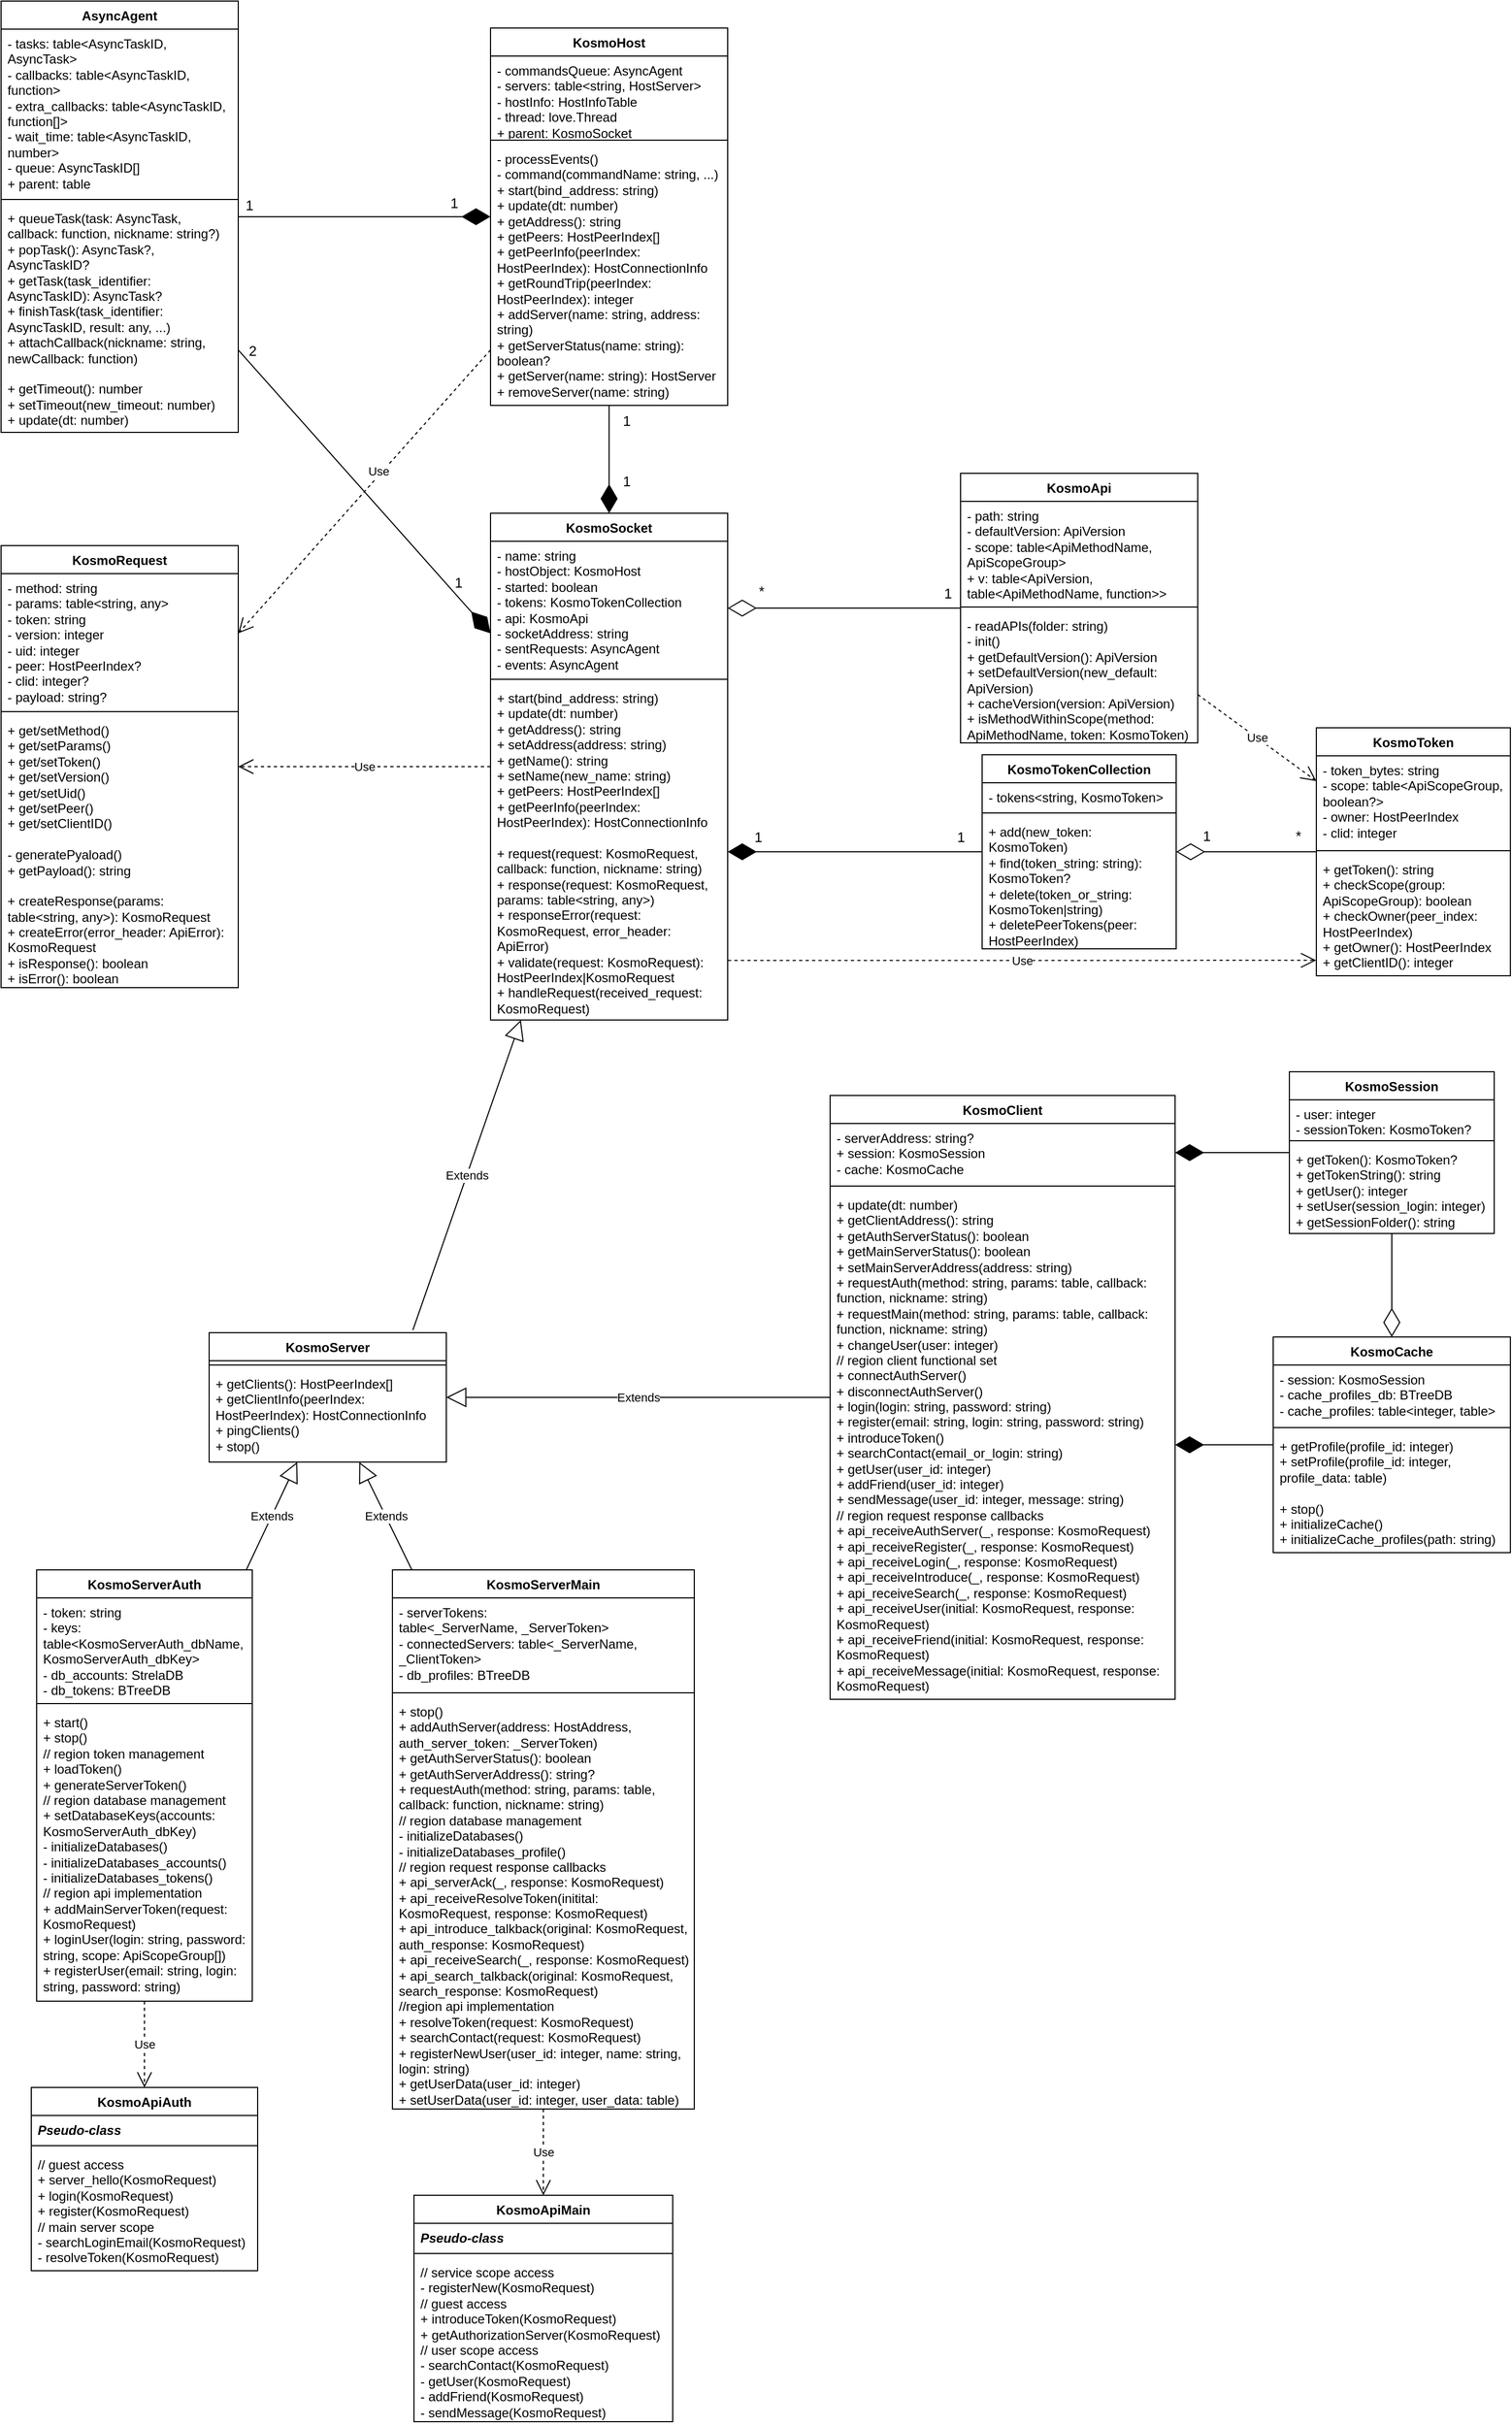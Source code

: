 <mxfile version="27.0.9">
  <diagram name="Страница — 1" id="DM73zLs1T_ZY6GRiqnU_">
    <mxGraphModel dx="3651" dy="1814" grid="1" gridSize="10" guides="1" tooltips="1" connect="1" arrows="1" fold="1" page="1" pageScale="1" pageWidth="827" pageHeight="1169" math="0" shadow="0">
      <root>
        <mxCell id="0" />
        <mxCell id="1" parent="0" />
        <mxCell id="oNvfzoHGkvZbdWeEtISQ-1" value="KosmoHost" style="swimlane;fontStyle=1;align=center;verticalAlign=top;childLayout=stackLayout;horizontal=1;startSize=26;horizontalStack=0;resizeParent=1;resizeParentMax=0;resizeLast=0;collapsible=1;marginBottom=0;whiteSpace=wrap;html=1;" parent="1" vertex="1">
          <mxGeometry x="304" y="70" width="220" height="350" as="geometry" />
        </mxCell>
        <mxCell id="oNvfzoHGkvZbdWeEtISQ-2" value="- commandsQueue: AsyncAgent&lt;br&gt;- servers: table&amp;lt;string, HostServer&amp;gt;&lt;br&gt;- hostInfo: HostInfoTable&lt;br&gt;- thread: love.Thread&lt;br&gt;+ parent: KosmoSocket" style="text;strokeColor=none;fillColor=none;align=left;verticalAlign=top;spacingLeft=4;spacingRight=4;overflow=hidden;rotatable=0;points=[[0,0.5],[1,0.5]];portConstraint=eastwest;whiteSpace=wrap;html=1;" parent="oNvfzoHGkvZbdWeEtISQ-1" vertex="1">
          <mxGeometry y="26" width="220" height="74" as="geometry" />
        </mxCell>
        <mxCell id="oNvfzoHGkvZbdWeEtISQ-3" value="" style="line;strokeWidth=1;fillColor=none;align=left;verticalAlign=middle;spacingTop=-1;spacingLeft=3;spacingRight=3;rotatable=0;labelPosition=right;points=[];portConstraint=eastwest;strokeColor=inherit;" parent="oNvfzoHGkvZbdWeEtISQ-1" vertex="1">
          <mxGeometry y="100" width="220" height="8" as="geometry" />
        </mxCell>
        <mxCell id="oNvfzoHGkvZbdWeEtISQ-4" value="- processEvents()&lt;br&gt;- command(commandName: string, ...)&lt;br&gt;+ start(bind_address: string)&lt;br&gt;+ update(dt: number)&lt;br&gt;+ getAddress(): string&lt;br&gt;+ getPeers: HostPeerIndex[]&lt;br&gt;+ getPeerInfo(peerIndex: HostPeerIndex): HostConnectionInfo&lt;br&gt;+ getRoundTrip(peerIndex: HostPeerIndex): integer&lt;br&gt;+ addServer(name: string, address: string)&lt;br&gt;+ getServerStatus(name: string): boolean?&lt;br&gt;+ getServer(name: string): HostServer&lt;br&gt;+ removeServer(name: string)" style="text;strokeColor=none;fillColor=none;align=left;verticalAlign=top;spacingLeft=4;spacingRight=4;overflow=hidden;rotatable=0;points=[[0,0.5],[1,0.5]];portConstraint=eastwest;whiteSpace=wrap;html=1;" parent="oNvfzoHGkvZbdWeEtISQ-1" vertex="1">
          <mxGeometry y="108" width="220" height="242" as="geometry" />
        </mxCell>
        <mxCell id="oNvfzoHGkvZbdWeEtISQ-5" value="KosmoSocket" style="swimlane;fontStyle=1;align=center;verticalAlign=top;childLayout=stackLayout;horizontal=1;startSize=26;horizontalStack=0;resizeParent=1;resizeParentMax=0;resizeLast=0;collapsible=1;marginBottom=0;whiteSpace=wrap;html=1;" parent="1" vertex="1">
          <mxGeometry x="304" y="520" width="220" height="470" as="geometry" />
        </mxCell>
        <mxCell id="oNvfzoHGkvZbdWeEtISQ-6" value="- name: string&lt;br&gt;- hostObject: KosmoHost&lt;br&gt;- started: boolean&lt;br&gt;- tokens: KosmoTokenCollection&lt;br&gt;- api: KosmoApi&lt;br&gt;- socketAddress: string&lt;br&gt;- sentRequests: AsyncAgent&lt;br&gt;- events: AsyncAgent" style="text;strokeColor=none;fillColor=none;align=left;verticalAlign=top;spacingLeft=4;spacingRight=4;overflow=hidden;rotatable=0;points=[[0,0.5],[1,0.5]];portConstraint=eastwest;whiteSpace=wrap;html=1;" parent="oNvfzoHGkvZbdWeEtISQ-5" vertex="1">
          <mxGeometry y="26" width="220" height="124" as="geometry" />
        </mxCell>
        <mxCell id="oNvfzoHGkvZbdWeEtISQ-7" value="" style="line;strokeWidth=1;fillColor=none;align=left;verticalAlign=middle;spacingTop=-1;spacingLeft=3;spacingRight=3;rotatable=0;labelPosition=right;points=[];portConstraint=eastwest;strokeColor=inherit;" parent="oNvfzoHGkvZbdWeEtISQ-5" vertex="1">
          <mxGeometry y="150" width="220" height="8" as="geometry" />
        </mxCell>
        <mxCell id="oNvfzoHGkvZbdWeEtISQ-8" value="+ start(bind_address: string)&lt;br&gt;+ update(dt: number)&lt;br&gt;+ getAddress(): string&lt;br&gt;+ setAddress(address: string)&lt;br&gt;+ getName(): string&lt;br&gt;+ setName(new_name: string)&lt;div&gt;+ getPeers: HostPeerIndex[]&lt;br&gt;+ getPeerInfo(peerIndex: HostPeerIndex): HostConnectionInfo&lt;br&gt;&lt;br&gt;+ request(request: KosmoRequest, callback: function, nickname: string)&lt;br&gt;+ response(request: KosmoRequest, params: table&amp;lt;string, any&amp;gt;)&lt;br&gt;+ responseError(request: KosmoRequest, error_header: ApiError)&lt;br&gt;+ validate(request: KosmoRequest): HostPeerIndex|KosmoRequest&lt;br&gt;+ handleRequest(received_request: KosmoRequest)&lt;br&gt;&lt;/div&gt;" style="text;strokeColor=none;fillColor=none;align=left;verticalAlign=top;spacingLeft=4;spacingRight=4;overflow=hidden;rotatable=0;points=[[0,0.5],[1,0.5]];portConstraint=eastwest;whiteSpace=wrap;html=1;" parent="oNvfzoHGkvZbdWeEtISQ-5" vertex="1">
          <mxGeometry y="158" width="220" height="312" as="geometry" />
        </mxCell>
        <mxCell id="oNvfzoHGkvZbdWeEtISQ-10" value="" style="endArrow=diamondThin;endFill=1;endSize=24;html=1;rounded=0;" parent="1" source="oNvfzoHGkvZbdWeEtISQ-1" target="oNvfzoHGkvZbdWeEtISQ-5" edge="1">
          <mxGeometry width="160" relative="1" as="geometry">
            <mxPoint x="390" y="460" as="sourcePoint" />
            <mxPoint x="550" y="460" as="targetPoint" />
          </mxGeometry>
        </mxCell>
        <mxCell id="oNvfzoHGkvZbdWeEtISQ-45" value="1" style="edgeLabel;html=1;align=center;verticalAlign=middle;resizable=0;points=[];fontSize=13;" parent="oNvfzoHGkvZbdWeEtISQ-10" vertex="1" connectable="0">
          <mxGeometry x="0.26" y="2" relative="1" as="geometry">
            <mxPoint x="14" y="7" as="offset" />
          </mxGeometry>
        </mxCell>
        <mxCell id="oNvfzoHGkvZbdWeEtISQ-46" value="1" style="edgeLabel;html=1;align=center;verticalAlign=middle;resizable=0;points=[];fontSize=13;" parent="oNvfzoHGkvZbdWeEtISQ-10" vertex="1" connectable="0">
          <mxGeometry x="-0.72" y="-4" relative="1" as="geometry">
            <mxPoint x="20" as="offset" />
          </mxGeometry>
        </mxCell>
        <mxCell id="oNvfzoHGkvZbdWeEtISQ-11" value="KosmoApi" style="swimlane;fontStyle=1;align=center;verticalAlign=top;childLayout=stackLayout;horizontal=1;startSize=26;horizontalStack=0;resizeParent=1;resizeParentMax=0;resizeLast=0;collapsible=1;marginBottom=0;whiteSpace=wrap;html=1;" parent="1" vertex="1">
          <mxGeometry x="740" y="483" width="220" height="250" as="geometry" />
        </mxCell>
        <mxCell id="oNvfzoHGkvZbdWeEtISQ-12" value="- path: string&lt;br&gt;- defaultVersion: ApiVersion&lt;br&gt;- scope: table&amp;lt;ApiMethodName, ApiScopeGroup&amp;gt;&lt;br&gt;+ v: table&amp;lt;ApiVersion, table&amp;lt;ApiMethodName, function&amp;gt;&amp;gt;" style="text;strokeColor=none;fillColor=none;align=left;verticalAlign=top;spacingLeft=4;spacingRight=4;overflow=hidden;rotatable=0;points=[[0,0.5],[1,0.5]];portConstraint=eastwest;whiteSpace=wrap;html=1;" parent="oNvfzoHGkvZbdWeEtISQ-11" vertex="1">
          <mxGeometry y="26" width="220" height="94" as="geometry" />
        </mxCell>
        <mxCell id="oNvfzoHGkvZbdWeEtISQ-13" value="" style="line;strokeWidth=1;fillColor=none;align=left;verticalAlign=middle;spacingTop=-1;spacingLeft=3;spacingRight=3;rotatable=0;labelPosition=right;points=[];portConstraint=eastwest;strokeColor=inherit;" parent="oNvfzoHGkvZbdWeEtISQ-11" vertex="1">
          <mxGeometry y="120" width="220" height="8" as="geometry" />
        </mxCell>
        <mxCell id="oNvfzoHGkvZbdWeEtISQ-14" value="- readAPIs(folder: string)&lt;br&gt;- init()&lt;br&gt;+ getDefaultVersion(): ApiVersion&lt;br&gt;+ setDefaultVersion(new_default: ApiVersion)&lt;br&gt;+ cacheVersion(version: ApiVersion)&lt;br&gt;+ isMethodWithinScope(method: ApiMethodName, token: KosmoToken)" style="text;strokeColor=none;fillColor=none;align=left;verticalAlign=top;spacingLeft=4;spacingRight=4;overflow=hidden;rotatable=0;points=[[0,0.5],[1,0.5]];portConstraint=eastwest;whiteSpace=wrap;html=1;" parent="oNvfzoHGkvZbdWeEtISQ-11" vertex="1">
          <mxGeometry y="128" width="220" height="122" as="geometry" />
        </mxCell>
        <mxCell id="oNvfzoHGkvZbdWeEtISQ-15" value="" style="endArrow=diamondThin;endFill=0;endSize=24;html=1;rounded=0;" parent="1" source="oNvfzoHGkvZbdWeEtISQ-11" target="oNvfzoHGkvZbdWeEtISQ-6" edge="1">
          <mxGeometry width="160" relative="1" as="geometry">
            <mxPoint x="600" y="870" as="sourcePoint" />
            <mxPoint x="760" y="870" as="targetPoint" />
          </mxGeometry>
        </mxCell>
        <mxCell id="oNvfzoHGkvZbdWeEtISQ-41" value="*" style="edgeLabel;html=1;align=center;verticalAlign=middle;resizable=0;points=[];fontSize=13;" parent="oNvfzoHGkvZbdWeEtISQ-15" vertex="1" connectable="0">
          <mxGeometry x="0.648" y="-2" relative="1" as="geometry">
            <mxPoint x="-7" y="-14" as="offset" />
          </mxGeometry>
        </mxCell>
        <mxCell id="oNvfzoHGkvZbdWeEtISQ-42" value="1" style="edgeLabel;html=1;align=center;verticalAlign=middle;resizable=0;points=[];fontSize=13;" parent="oNvfzoHGkvZbdWeEtISQ-15" vertex="1" connectable="0">
          <mxGeometry x="-0.75" y="-1" relative="1" as="geometry">
            <mxPoint x="15" y="-13" as="offset" />
          </mxGeometry>
        </mxCell>
        <mxCell id="oNvfzoHGkvZbdWeEtISQ-16" value="KosmoToken" style="swimlane;fontStyle=1;align=center;verticalAlign=top;childLayout=stackLayout;horizontal=1;startSize=26;horizontalStack=0;resizeParent=1;resizeParentMax=0;resizeLast=0;collapsible=1;marginBottom=0;whiteSpace=wrap;html=1;" parent="1" vertex="1">
          <mxGeometry x="1070" y="719" width="180" height="230" as="geometry" />
        </mxCell>
        <mxCell id="oNvfzoHGkvZbdWeEtISQ-17" value="- token_bytes: string&lt;br&gt;- scope: table&amp;lt;ApiScopeGroup, boolean?&amp;gt;&lt;br&gt;- owner: HostPeerIndex&lt;br&gt;- clid: integer" style="text;strokeColor=none;fillColor=none;align=left;verticalAlign=top;spacingLeft=4;spacingRight=4;overflow=hidden;rotatable=0;points=[[0,0.5],[1,0.5]];portConstraint=eastwest;whiteSpace=wrap;html=1;" parent="oNvfzoHGkvZbdWeEtISQ-16" vertex="1">
          <mxGeometry y="26" width="180" height="84" as="geometry" />
        </mxCell>
        <mxCell id="oNvfzoHGkvZbdWeEtISQ-18" value="" style="line;strokeWidth=1;fillColor=none;align=left;verticalAlign=middle;spacingTop=-1;spacingLeft=3;spacingRight=3;rotatable=0;labelPosition=right;points=[];portConstraint=eastwest;strokeColor=inherit;" parent="oNvfzoHGkvZbdWeEtISQ-16" vertex="1">
          <mxGeometry y="110" width="180" height="8" as="geometry" />
        </mxCell>
        <mxCell id="oNvfzoHGkvZbdWeEtISQ-19" value="+ getToken(): string&lt;br&gt;+ checkScope(group: ApiScopeGroup): boolean&lt;br&gt;+ checkOwner(peer_index: HostPeerIndex)&lt;br&gt;+ getOwner(): HostPeerIndex&lt;br&gt;+ getClientID(): integer" style="text;strokeColor=none;fillColor=none;align=left;verticalAlign=top;spacingLeft=4;spacingRight=4;overflow=hidden;rotatable=0;points=[[0,0.5],[1,0.5]];portConstraint=eastwest;whiteSpace=wrap;html=1;" parent="oNvfzoHGkvZbdWeEtISQ-16" vertex="1">
          <mxGeometry y="118" width="180" height="112" as="geometry" />
        </mxCell>
        <mxCell id="oNvfzoHGkvZbdWeEtISQ-20" value="Use" style="endArrow=open;endSize=12;dashed=1;html=1;rounded=0;" parent="1" source="oNvfzoHGkvZbdWeEtISQ-11" target="oNvfzoHGkvZbdWeEtISQ-16" edge="1">
          <mxGeometry width="160" relative="1" as="geometry">
            <mxPoint x="590" y="810" as="sourcePoint" />
            <mxPoint x="750" y="810" as="targetPoint" />
          </mxGeometry>
        </mxCell>
        <mxCell id="oNvfzoHGkvZbdWeEtISQ-21" value="KosmoTokenCollection" style="swimlane;fontStyle=1;align=center;verticalAlign=top;childLayout=stackLayout;horizontal=1;startSize=26;horizontalStack=0;resizeParent=1;resizeParentMax=0;resizeLast=0;collapsible=1;marginBottom=0;whiteSpace=wrap;html=1;" parent="1" vertex="1">
          <mxGeometry x="760" y="744" width="180" height="180" as="geometry" />
        </mxCell>
        <mxCell id="oNvfzoHGkvZbdWeEtISQ-22" value="- tokens&amp;lt;string, KosmoToken&amp;gt;" style="text;strokeColor=none;fillColor=none;align=left;verticalAlign=top;spacingLeft=4;spacingRight=4;overflow=hidden;rotatable=0;points=[[0,0.5],[1,0.5]];portConstraint=eastwest;whiteSpace=wrap;html=1;" parent="oNvfzoHGkvZbdWeEtISQ-21" vertex="1">
          <mxGeometry y="26" width="180" height="24" as="geometry" />
        </mxCell>
        <mxCell id="oNvfzoHGkvZbdWeEtISQ-23" value="" style="line;strokeWidth=1;fillColor=none;align=left;verticalAlign=middle;spacingTop=-1;spacingLeft=3;spacingRight=3;rotatable=0;labelPosition=right;points=[];portConstraint=eastwest;strokeColor=inherit;" parent="oNvfzoHGkvZbdWeEtISQ-21" vertex="1">
          <mxGeometry y="50" width="180" height="8" as="geometry" />
        </mxCell>
        <mxCell id="oNvfzoHGkvZbdWeEtISQ-24" value="+ add(new_token: KosmoToken)&lt;br&gt;+ find(token_string: string): KosmoToken?&lt;br&gt;+ delete(token_or_string: KosmoToken|string)&lt;br&gt;+ deletePeerTokens(peer: HostPeerIndex)" style="text;strokeColor=none;fillColor=none;align=left;verticalAlign=top;spacingLeft=4;spacingRight=4;overflow=hidden;rotatable=0;points=[[0,0.5],[1,0.5]];portConstraint=eastwest;whiteSpace=wrap;html=1;" parent="oNvfzoHGkvZbdWeEtISQ-21" vertex="1">
          <mxGeometry y="58" width="180" height="122" as="geometry" />
        </mxCell>
        <mxCell id="oNvfzoHGkvZbdWeEtISQ-25" value="" style="endArrow=diamondThin;endFill=0;endSize=24;html=1;rounded=0;" parent="1" source="oNvfzoHGkvZbdWeEtISQ-16" target="oNvfzoHGkvZbdWeEtISQ-21" edge="1">
          <mxGeometry width="160" relative="1" as="geometry">
            <mxPoint x="240" y="1100" as="sourcePoint" />
            <mxPoint x="400" y="1100" as="targetPoint" />
          </mxGeometry>
        </mxCell>
        <mxCell id="oNvfzoHGkvZbdWeEtISQ-39" value="1" style="edgeLabel;html=1;align=center;verticalAlign=middle;resizable=0;points=[];fontSize=13;" parent="oNvfzoHGkvZbdWeEtISQ-25" vertex="1" connectable="0">
          <mxGeometry x="0.568" y="-1" relative="1" as="geometry">
            <mxPoint y="-14" as="offset" />
          </mxGeometry>
        </mxCell>
        <mxCell id="oNvfzoHGkvZbdWeEtISQ-40" value="*" style="edgeLabel;html=1;align=center;verticalAlign=middle;resizable=0;points=[];fontSize=13;" parent="oNvfzoHGkvZbdWeEtISQ-25" vertex="1" connectable="0">
          <mxGeometry x="-0.739" relative="1" as="geometry">
            <mxPoint y="-15" as="offset" />
          </mxGeometry>
        </mxCell>
        <mxCell id="oNvfzoHGkvZbdWeEtISQ-26" value="" style="endArrow=diamondThin;endFill=1;endSize=24;html=1;rounded=0;" parent="1" source="oNvfzoHGkvZbdWeEtISQ-21" target="oNvfzoHGkvZbdWeEtISQ-8" edge="1">
          <mxGeometry width="160" relative="1" as="geometry">
            <mxPoint x="490" y="1030" as="sourcePoint" />
            <mxPoint x="650" y="1030" as="targetPoint" />
          </mxGeometry>
        </mxCell>
        <mxCell id="oNvfzoHGkvZbdWeEtISQ-43" value="1" style="edgeLabel;html=1;align=center;verticalAlign=middle;resizable=0;points=[];fontSize=13;" parent="oNvfzoHGkvZbdWeEtISQ-26" vertex="1" connectable="0">
          <mxGeometry x="0.763" y="-1" relative="1" as="geometry">
            <mxPoint y="-13" as="offset" />
          </mxGeometry>
        </mxCell>
        <mxCell id="oNvfzoHGkvZbdWeEtISQ-44" value="1" style="edgeLabel;html=1;align=center;verticalAlign=middle;resizable=0;points=[];fontSize=13;" parent="oNvfzoHGkvZbdWeEtISQ-26" vertex="1" connectable="0">
          <mxGeometry x="-0.831" y="-2" relative="1" as="geometry">
            <mxPoint y="-12" as="offset" />
          </mxGeometry>
        </mxCell>
        <mxCell id="oNvfzoHGkvZbdWeEtISQ-27" value="AsyncAgent" style="swimlane;fontStyle=1;align=center;verticalAlign=top;childLayout=stackLayout;horizontal=1;startSize=26;horizontalStack=0;resizeParent=1;resizeParentMax=0;resizeLast=0;collapsible=1;marginBottom=0;whiteSpace=wrap;html=1;" parent="1" vertex="1">
          <mxGeometry x="-150" y="45" width="220" height="400" as="geometry" />
        </mxCell>
        <mxCell id="oNvfzoHGkvZbdWeEtISQ-28" value="- tasks: table&amp;lt;AsyncTaskID, AsyncTask&amp;gt;&lt;br&gt;- callbacks: table&amp;lt;AsyncTaskID, function&amp;gt;&lt;br&gt;- extra_callbacks: table&amp;lt;AsyncTaskID, function[]&amp;gt;&lt;br&gt;- wait_time: table&amp;lt;AsyncTaskID, number&amp;gt;&lt;br&gt;- queue: AsyncTaskID[]&lt;br&gt;+ parent: table" style="text;strokeColor=none;fillColor=none;align=left;verticalAlign=top;spacingLeft=4;spacingRight=4;overflow=hidden;rotatable=0;points=[[0,0.5],[1,0.5]];portConstraint=eastwest;whiteSpace=wrap;html=1;" parent="oNvfzoHGkvZbdWeEtISQ-27" vertex="1">
          <mxGeometry y="26" width="220" height="154" as="geometry" />
        </mxCell>
        <mxCell id="oNvfzoHGkvZbdWeEtISQ-29" value="" style="line;strokeWidth=1;fillColor=none;align=left;verticalAlign=middle;spacingTop=-1;spacingLeft=3;spacingRight=3;rotatable=0;labelPosition=right;points=[];portConstraint=eastwest;strokeColor=inherit;" parent="oNvfzoHGkvZbdWeEtISQ-27" vertex="1">
          <mxGeometry y="180" width="220" height="8" as="geometry" />
        </mxCell>
        <mxCell id="oNvfzoHGkvZbdWeEtISQ-30" value="+ queueTask(task: AsyncTask, callback: function, nickname: string?)&lt;br&gt;+ popTask(): AsyncTask?, AsyncTaskID?&lt;br&gt;+ getTask(task_identifier: AsyncTaskID): AsyncTask?&lt;br&gt;+ finishTask(task_identifier: AsyncTaskID, result: any, ...)&lt;br&gt;+ attachCallback(nickname: string, newCallback: function)&lt;br&gt;&lt;br&gt;+ getTimeout(): number&lt;br&gt;+ setTimeout(new_timeout: number)&lt;br&gt;+ update(dt: number)" style="text;strokeColor=none;fillColor=none;align=left;verticalAlign=top;spacingLeft=4;spacingRight=4;overflow=hidden;rotatable=0;points=[[0,0.5],[1,0.5]];portConstraint=eastwest;whiteSpace=wrap;html=1;" parent="oNvfzoHGkvZbdWeEtISQ-27" vertex="1">
          <mxGeometry y="188" width="220" height="212" as="geometry" />
        </mxCell>
        <mxCell id="oNvfzoHGkvZbdWeEtISQ-31" value="" style="endArrow=diamondThin;endFill=1;endSize=24;html=1;rounded=0;" parent="1" source="oNvfzoHGkvZbdWeEtISQ-27" target="oNvfzoHGkvZbdWeEtISQ-1" edge="1">
          <mxGeometry width="160" relative="1" as="geometry">
            <mxPoint x="230" y="470" as="sourcePoint" />
            <mxPoint x="230" y="570" as="targetPoint" />
          </mxGeometry>
        </mxCell>
        <mxCell id="oNvfzoHGkvZbdWeEtISQ-37" value="1" style="edgeLabel;html=1;align=center;verticalAlign=middle;resizable=0;points=[];fontSize=13;" parent="oNvfzoHGkvZbdWeEtISQ-31" vertex="1" connectable="0">
          <mxGeometry x="0.813" relative="1" as="geometry">
            <mxPoint x="-12" y="-13" as="offset" />
          </mxGeometry>
        </mxCell>
        <mxCell id="oNvfzoHGkvZbdWeEtISQ-38" value="1" style="edgeLabel;html=1;align=center;verticalAlign=middle;resizable=0;points=[];fontSize=13;" parent="oNvfzoHGkvZbdWeEtISQ-31" vertex="1" connectable="0">
          <mxGeometry x="-0.857" y="1" relative="1" as="geometry">
            <mxPoint x="-7" y="-10" as="offset" />
          </mxGeometry>
        </mxCell>
        <mxCell id="oNvfzoHGkvZbdWeEtISQ-32" value="" style="endArrow=diamondThin;endFill=1;endSize=24;html=1;rounded=0;" parent="1" source="oNvfzoHGkvZbdWeEtISQ-27" target="oNvfzoHGkvZbdWeEtISQ-5" edge="1">
          <mxGeometry width="160" relative="1" as="geometry">
            <mxPoint x="260" y="808" as="sourcePoint" />
            <mxPoint x="544" y="520" as="targetPoint" />
          </mxGeometry>
        </mxCell>
        <mxCell id="oNvfzoHGkvZbdWeEtISQ-35" value="1" style="edgeLabel;html=1;align=center;verticalAlign=middle;resizable=0;points=[];fontSize=13;" parent="oNvfzoHGkvZbdWeEtISQ-32" vertex="1" connectable="0">
          <mxGeometry x="0.737" y="4" relative="1" as="geometry">
            <mxPoint x="-2" y="-10" as="offset" />
          </mxGeometry>
        </mxCell>
        <mxCell id="oNvfzoHGkvZbdWeEtISQ-36" value="2" style="edgeLabel;html=1;align=center;verticalAlign=middle;resizable=0;points=[];fontSize=13;" parent="oNvfzoHGkvZbdWeEtISQ-32" vertex="1" connectable="0">
          <mxGeometry x="-0.889" y="3" relative="1" as="geometry">
            <mxPoint x="-2" y="-12" as="offset" />
          </mxGeometry>
        </mxCell>
        <mxCell id="oNvfzoHGkvZbdWeEtISQ-47" value="KosmoRequest" style="swimlane;fontStyle=1;align=center;verticalAlign=top;childLayout=stackLayout;horizontal=1;startSize=26;horizontalStack=0;resizeParent=1;resizeParentMax=0;resizeLast=0;collapsible=1;marginBottom=0;whiteSpace=wrap;html=1;" parent="1" vertex="1">
          <mxGeometry x="-150" y="550" width="220" height="410" as="geometry" />
        </mxCell>
        <mxCell id="oNvfzoHGkvZbdWeEtISQ-48" value="- method: string&lt;br&gt;- params: table&amp;lt;string, any&amp;gt;&lt;br&gt;- token: string&lt;br&gt;- version: integer&lt;br&gt;- uid: integer&lt;br&gt;- peer: HostPeerIndex?&lt;br&gt;- clid: integer?&lt;br&gt;- payload: string?" style="text;strokeColor=none;fillColor=none;align=left;verticalAlign=top;spacingLeft=4;spacingRight=4;overflow=hidden;rotatable=0;points=[[0,0.5],[1,0.5]];portConstraint=eastwest;whiteSpace=wrap;html=1;" parent="oNvfzoHGkvZbdWeEtISQ-47" vertex="1">
          <mxGeometry y="26" width="220" height="124" as="geometry" />
        </mxCell>
        <mxCell id="oNvfzoHGkvZbdWeEtISQ-49" value="" style="line;strokeWidth=1;fillColor=none;align=left;verticalAlign=middle;spacingTop=-1;spacingLeft=3;spacingRight=3;rotatable=0;labelPosition=right;points=[];portConstraint=eastwest;strokeColor=inherit;" parent="oNvfzoHGkvZbdWeEtISQ-47" vertex="1">
          <mxGeometry y="150" width="220" height="8" as="geometry" />
        </mxCell>
        <mxCell id="oNvfzoHGkvZbdWeEtISQ-50" value="+ get/setMethod()&lt;br&gt;+ get/setParams()&lt;br&gt;+ get/setToken()&lt;br&gt;+ get/setVersion()&lt;br&gt;+ get/setUid()&lt;br&gt;+ get/setPeer()&lt;br&gt;+ get/setClientID()&lt;br&gt;&lt;br&gt;- generatePyaload()&lt;br&gt;+ getPayload(): string&lt;br&gt;&lt;br&gt;+ createResponse(params: table&amp;lt;string, any&amp;gt;): KosmoRequest&lt;br&gt;+ createError(error_header: ApiError): KosmoRequest&lt;br&gt;+ isResponse(): boolean&lt;br&gt;+ isError(): boolean" style="text;strokeColor=none;fillColor=none;align=left;verticalAlign=top;spacingLeft=4;spacingRight=4;overflow=hidden;rotatable=0;points=[[0,0.5],[1,0.5]];portConstraint=eastwest;whiteSpace=wrap;html=1;" parent="oNvfzoHGkvZbdWeEtISQ-47" vertex="1">
          <mxGeometry y="158" width="220" height="252" as="geometry" />
        </mxCell>
        <mxCell id="oNvfzoHGkvZbdWeEtISQ-51" value="Use" style="endArrow=open;endSize=12;dashed=1;html=1;rounded=0;" parent="1" source="oNvfzoHGkvZbdWeEtISQ-5" target="oNvfzoHGkvZbdWeEtISQ-47" edge="1">
          <mxGeometry width="160" relative="1" as="geometry">
            <mxPoint x="460" y="1060" as="sourcePoint" />
            <mxPoint x="620" y="1060" as="targetPoint" />
          </mxGeometry>
        </mxCell>
        <mxCell id="oNvfzoHGkvZbdWeEtISQ-52" value="Use" style="endArrow=open;endSize=12;dashed=1;html=1;rounded=0;" parent="1" source="oNvfzoHGkvZbdWeEtISQ-1" target="oNvfzoHGkvZbdWeEtISQ-47" edge="1">
          <mxGeometry x="-0.134" y="-4" width="160" relative="1" as="geometry">
            <mxPoint x="380" y="1150" as="sourcePoint" />
            <mxPoint x="540" y="1150" as="targetPoint" />
            <mxPoint y="1" as="offset" />
          </mxGeometry>
        </mxCell>
        <mxCell id="oNvfzoHGkvZbdWeEtISQ-53" value="KosmoServer" style="swimlane;fontStyle=1;align=center;verticalAlign=top;childLayout=stackLayout;horizontal=1;startSize=26;horizontalStack=0;resizeParent=1;resizeParentMax=0;resizeLast=0;collapsible=1;marginBottom=0;whiteSpace=wrap;html=1;" parent="1" vertex="1">
          <mxGeometry x="43" y="1280" width="220" height="120" as="geometry" />
        </mxCell>
        <mxCell id="oNvfzoHGkvZbdWeEtISQ-55" value="" style="line;strokeWidth=1;fillColor=none;align=left;verticalAlign=middle;spacingTop=-1;spacingLeft=3;spacingRight=3;rotatable=0;labelPosition=right;points=[];portConstraint=eastwest;strokeColor=inherit;" parent="oNvfzoHGkvZbdWeEtISQ-53" vertex="1">
          <mxGeometry y="26" width="220" height="8" as="geometry" />
        </mxCell>
        <mxCell id="oNvfzoHGkvZbdWeEtISQ-56" value="&lt;div&gt;+ getClients(): HostPeerIndex[]&lt;br&gt;+ getClientInfo(peerIndex: HostPeerIndex): HostConnectionInfo&lt;br&gt;+ pingClients()&lt;br&gt;+ stop()&lt;/div&gt;" style="text;strokeColor=none;fillColor=none;align=left;verticalAlign=top;spacingLeft=4;spacingRight=4;overflow=hidden;rotatable=0;points=[[0,0.5],[1,0.5]];portConstraint=eastwest;whiteSpace=wrap;html=1;" parent="oNvfzoHGkvZbdWeEtISQ-53" vertex="1">
          <mxGeometry y="34" width="220" height="86" as="geometry" />
        </mxCell>
        <mxCell id="oNvfzoHGkvZbdWeEtISQ-57" value="Extends" style="endArrow=block;endSize=16;endFill=0;html=1;rounded=0;exitX=0.859;exitY=-0.02;exitDx=0;exitDy=0;exitPerimeter=0;" parent="1" source="oNvfzoHGkvZbdWeEtISQ-53" target="oNvfzoHGkvZbdWeEtISQ-5" edge="1">
          <mxGeometry width="160" relative="1" as="geometry">
            <mxPoint x="370" y="1070" as="sourcePoint" />
            <mxPoint x="530" y="1070" as="targetPoint" />
          </mxGeometry>
        </mxCell>
        <mxCell id="oNvfzoHGkvZbdWeEtISQ-58" value="Use" style="endArrow=open;endSize=12;dashed=1;html=1;rounded=0;exitX=1.001;exitY=0.823;exitDx=0;exitDy=0;exitPerimeter=0;entryX=-0.001;entryY=0.872;entryDx=0;entryDy=0;entryPerimeter=0;" parent="1" source="oNvfzoHGkvZbdWeEtISQ-8" target="oNvfzoHGkvZbdWeEtISQ-19" edge="1">
          <mxGeometry width="160" relative="1" as="geometry">
            <mxPoint x="990" y="720" as="sourcePoint" />
            <mxPoint x="1100" y="800" as="targetPoint" />
          </mxGeometry>
        </mxCell>
        <mxCell id="Eng92yGAa5eyeo1RCMdE-1" value="KosmoServerAuth" style="swimlane;fontStyle=1;align=center;verticalAlign=top;childLayout=stackLayout;horizontal=1;startSize=26;horizontalStack=0;resizeParent=1;resizeParentMax=0;resizeLast=0;collapsible=1;marginBottom=0;whiteSpace=wrap;html=1;" vertex="1" parent="1">
          <mxGeometry x="-117" y="1500" width="200" height="400" as="geometry" />
        </mxCell>
        <mxCell id="Eng92yGAa5eyeo1RCMdE-2" value="- token: string&lt;br&gt;- keys: table&amp;lt;KosmoServerAuth_dbName, KosmoServerAuth_dbKey&amp;gt;&lt;br&gt;- db_accounts: StrelaDB&lt;br&gt;- db_tokens: BTreeDB" style="text;strokeColor=none;fillColor=none;align=left;verticalAlign=top;spacingLeft=4;spacingRight=4;overflow=hidden;rotatable=0;points=[[0,0.5],[1,0.5]];portConstraint=eastwest;whiteSpace=wrap;html=1;" vertex="1" parent="Eng92yGAa5eyeo1RCMdE-1">
          <mxGeometry y="26" width="200" height="94" as="geometry" />
        </mxCell>
        <mxCell id="Eng92yGAa5eyeo1RCMdE-3" value="" style="line;strokeWidth=1;fillColor=none;align=left;verticalAlign=middle;spacingTop=-1;spacingLeft=3;spacingRight=3;rotatable=0;labelPosition=right;points=[];portConstraint=eastwest;strokeColor=inherit;" vertex="1" parent="Eng92yGAa5eyeo1RCMdE-1">
          <mxGeometry y="120" width="200" height="8" as="geometry" />
        </mxCell>
        <mxCell id="Eng92yGAa5eyeo1RCMdE-4" value="+ start()&lt;br&gt;+ stop()&lt;br&gt;// region token management&lt;br&gt;+ loadToken()&lt;br&gt;+ generateServerToken()&lt;br&gt;// region database management&lt;br&gt;+ setDatabaseKeys(accounts: KosmoServerAuth_dbKey)&lt;br&gt;- initializeDatabases()&lt;br&gt;- initializeDatabases_accounts()&lt;br&gt;- initializeDatabases_tokens()&lt;br&gt;&lt;div&gt;// region api implementation&lt;br&gt;+ addMainServerToken(request: KosmoRequest)&lt;br&gt;+ loginUser(login: string, password: string, scope: ApiScopeGroup[])&lt;br&gt;+ registerUser(email: string, login: string, password: string)&lt;br&gt;&lt;br&gt;&lt;/div&gt;" style="text;strokeColor=none;fillColor=none;align=left;verticalAlign=top;spacingLeft=4;spacingRight=4;overflow=hidden;rotatable=0;points=[[0,0.5],[1,0.5]];portConstraint=eastwest;whiteSpace=wrap;html=1;" vertex="1" parent="Eng92yGAa5eyeo1RCMdE-1">
          <mxGeometry y="128" width="200" height="272" as="geometry" />
        </mxCell>
        <mxCell id="Eng92yGAa5eyeo1RCMdE-5" value="Extends" style="endArrow=block;endSize=16;endFill=0;html=1;rounded=0;" edge="1" parent="1" source="Eng92yGAa5eyeo1RCMdE-1" target="oNvfzoHGkvZbdWeEtISQ-53">
          <mxGeometry width="160" relative="1" as="geometry">
            <mxPoint x="273" y="1550" as="sourcePoint" />
            <mxPoint x="433" y="1550" as="targetPoint" />
          </mxGeometry>
        </mxCell>
        <mxCell id="Eng92yGAa5eyeo1RCMdE-6" value="KosmoServerMain" style="swimlane;fontStyle=1;align=center;verticalAlign=top;childLayout=stackLayout;horizontal=1;startSize=26;horizontalStack=0;resizeParent=1;resizeParentMax=0;resizeLast=0;collapsible=1;marginBottom=0;whiteSpace=wrap;html=1;" vertex="1" parent="1">
          <mxGeometry x="213" y="1500" width="280" height="500" as="geometry" />
        </mxCell>
        <mxCell id="Eng92yGAa5eyeo1RCMdE-7" value="- serverTokens:&lt;br&gt;table&amp;lt;_ServerName, _ServerToken&amp;gt;&lt;br&gt;- connectedServers: table&amp;lt;_ServerName, _ClientToken&amp;gt;&lt;br&gt;- db_profiles: BTreeDB" style="text;strokeColor=none;fillColor=none;align=left;verticalAlign=top;spacingLeft=4;spacingRight=4;overflow=hidden;rotatable=0;points=[[0,0.5],[1,0.5]];portConstraint=eastwest;whiteSpace=wrap;html=1;" vertex="1" parent="Eng92yGAa5eyeo1RCMdE-6">
          <mxGeometry y="26" width="280" height="84" as="geometry" />
        </mxCell>
        <mxCell id="Eng92yGAa5eyeo1RCMdE-8" value="" style="line;strokeWidth=1;fillColor=none;align=left;verticalAlign=middle;spacingTop=-1;spacingLeft=3;spacingRight=3;rotatable=0;labelPosition=right;points=[];portConstraint=eastwest;strokeColor=inherit;" vertex="1" parent="Eng92yGAa5eyeo1RCMdE-6">
          <mxGeometry y="110" width="280" height="8" as="geometry" />
        </mxCell>
        <mxCell id="Eng92yGAa5eyeo1RCMdE-9" value="+ stop()&lt;br&gt;+ addAuthServer(address: HostAddress, auth_server_token: _ServerToken)&lt;br&gt;+ getAuthServerStatus(): boolean&lt;br&gt;+ getAuthServerAddress(): string?&lt;br&gt;+ requestAuth(method: string, params: table, callback: function, nickname: string)&lt;br&gt;// region database management&lt;br&gt;- initializeDatabases()&lt;br&gt;- initializeDatabases_profile()&lt;br&gt;// region request response callbacks&lt;br&gt;+ api_serverAck(_, response: KosmoRequest)&lt;br&gt;+ api_receiveResolveToken(initital: KosmoRequest, response: KosmoRequest)&lt;br&gt;&lt;div&gt;+ api_introduce_talkback(original: KosmoRequest, auth_response: KosmoRequest)&lt;br&gt;+ api_receiveSearch(_, response: KosmoRequest)&lt;br&gt;+ api_search_talkback(original: KosmoRequest, search_response: KosmoRequest)&lt;br&gt;//region api implementation&lt;br&gt;+ resolveToken(request: KosmoRequest)&lt;br&gt;+ searchContact(request: KosmoRequest)&lt;br&gt;+ registerNewUser(user_id: integer, name: string, login: string)&lt;br&gt;+ getUserData(user_id: integer)&lt;br&gt;+ setUserData(user_id: integer, user_data: table)&lt;/div&gt;" style="text;strokeColor=none;fillColor=none;align=left;verticalAlign=top;spacingLeft=4;spacingRight=4;overflow=hidden;rotatable=0;points=[[0,0.5],[1,0.5]];portConstraint=eastwest;whiteSpace=wrap;html=1;" vertex="1" parent="Eng92yGAa5eyeo1RCMdE-6">
          <mxGeometry y="118" width="280" height="382" as="geometry" />
        </mxCell>
        <mxCell id="Eng92yGAa5eyeo1RCMdE-10" value="Extends" style="endArrow=block;endSize=16;endFill=0;html=1;rounded=0;" edge="1" parent="1" source="Eng92yGAa5eyeo1RCMdE-6" target="oNvfzoHGkvZbdWeEtISQ-53">
          <mxGeometry width="160" relative="1" as="geometry">
            <mxPoint x="363" y="1400" as="sourcePoint" />
            <mxPoint x="523" y="1400" as="targetPoint" />
          </mxGeometry>
        </mxCell>
        <mxCell id="Eng92yGAa5eyeo1RCMdE-11" value="KosmoApiAuth" style="swimlane;fontStyle=1;align=center;verticalAlign=top;childLayout=stackLayout;horizontal=1;startSize=26;horizontalStack=0;resizeParent=1;resizeParentMax=0;resizeLast=0;collapsible=1;marginBottom=0;whiteSpace=wrap;html=1;" vertex="1" parent="1">
          <mxGeometry x="-122" y="1980" width="210" height="170" as="geometry" />
        </mxCell>
        <mxCell id="Eng92yGAa5eyeo1RCMdE-12" value="Pseudo-class" style="text;strokeColor=none;fillColor=none;align=left;verticalAlign=top;spacingLeft=4;spacingRight=4;overflow=hidden;rotatable=0;points=[[0,0.5],[1,0.5]];portConstraint=eastwest;whiteSpace=wrap;html=1;fontStyle=3" vertex="1" parent="Eng92yGAa5eyeo1RCMdE-11">
          <mxGeometry y="26" width="210" height="24" as="geometry" />
        </mxCell>
        <mxCell id="Eng92yGAa5eyeo1RCMdE-13" value="" style="line;strokeWidth=1;fillColor=none;align=left;verticalAlign=middle;spacingTop=-1;spacingLeft=3;spacingRight=3;rotatable=0;labelPosition=right;points=[];portConstraint=eastwest;strokeColor=inherit;" vertex="1" parent="Eng92yGAa5eyeo1RCMdE-11">
          <mxGeometry y="50" width="210" height="8" as="geometry" />
        </mxCell>
        <mxCell id="Eng92yGAa5eyeo1RCMdE-14" value="&lt;div&gt;// guest access&lt;br&gt;+ server_hello(KosmoRequest)&lt;br&gt;+ login(KosmoRequest)&lt;br&gt;+ register(KosmoRequest)&lt;br&gt;// main server scope&lt;br&gt;- searchLoginEmail(KosmoRequest)&lt;br&gt;- resolveToken(KosmoRequest)&lt;/div&gt;" style="text;strokeColor=none;fillColor=none;align=left;verticalAlign=top;spacingLeft=4;spacingRight=4;overflow=hidden;rotatable=0;points=[[0,0.5],[1,0.5]];portConstraint=eastwest;whiteSpace=wrap;html=1;" vertex="1" parent="Eng92yGAa5eyeo1RCMdE-11">
          <mxGeometry y="58" width="210" height="112" as="geometry" />
        </mxCell>
        <mxCell id="Eng92yGAa5eyeo1RCMdE-15" value="Use" style="endArrow=open;endSize=12;dashed=1;html=1;rounded=0;" edge="1" parent="1" source="Eng92yGAa5eyeo1RCMdE-1" target="Eng92yGAa5eyeo1RCMdE-11">
          <mxGeometry width="160" relative="1" as="geometry">
            <mxPoint x="-477" y="1860" as="sourcePoint" />
            <mxPoint x="-317" y="1860" as="targetPoint" />
          </mxGeometry>
        </mxCell>
        <mxCell id="Eng92yGAa5eyeo1RCMdE-16" value="KosmoApiMain" style="swimlane;fontStyle=1;align=center;verticalAlign=top;childLayout=stackLayout;horizontal=1;startSize=26;horizontalStack=0;resizeParent=1;resizeParentMax=0;resizeLast=0;collapsible=1;marginBottom=0;whiteSpace=wrap;html=1;" vertex="1" parent="1">
          <mxGeometry x="233" y="2080" width="240" height="210" as="geometry" />
        </mxCell>
        <mxCell id="Eng92yGAa5eyeo1RCMdE-17" value="Pseudo-class" style="text;strokeColor=none;fillColor=none;align=left;verticalAlign=top;spacingLeft=4;spacingRight=4;overflow=hidden;rotatable=0;points=[[0,0.5],[1,0.5]];portConstraint=eastwest;whiteSpace=wrap;html=1;fontStyle=3" vertex="1" parent="Eng92yGAa5eyeo1RCMdE-16">
          <mxGeometry y="26" width="240" height="24" as="geometry" />
        </mxCell>
        <mxCell id="Eng92yGAa5eyeo1RCMdE-18" value="" style="line;strokeWidth=1;fillColor=none;align=left;verticalAlign=middle;spacingTop=-1;spacingLeft=3;spacingRight=3;rotatable=0;labelPosition=right;points=[];portConstraint=eastwest;strokeColor=inherit;" vertex="1" parent="Eng92yGAa5eyeo1RCMdE-16">
          <mxGeometry y="50" width="240" height="8" as="geometry" />
        </mxCell>
        <mxCell id="Eng92yGAa5eyeo1RCMdE-19" value="&lt;div&gt;// service scope access&lt;br&gt;- registerNew(KosmoRequest)&lt;br&gt;// guest access&lt;br&gt;+ introduceToken(KosmoRequest)&lt;br&gt;+ getAuthorizationServer(KosmoRequest)&lt;br&gt;// user scope access&lt;br&gt;- searchContact(KosmoRequest)&lt;br&gt;- getUser(KosmoRequest)&lt;br&gt;- addFriend(KosmoRequest)&lt;br&gt;- sendMessage(KosmoRequest)&lt;br&gt;&lt;br&gt;&lt;/div&gt;" style="text;strokeColor=none;fillColor=none;align=left;verticalAlign=top;spacingLeft=4;spacingRight=4;overflow=hidden;rotatable=0;points=[[0,0.5],[1,0.5]];portConstraint=eastwest;whiteSpace=wrap;html=1;" vertex="1" parent="Eng92yGAa5eyeo1RCMdE-16">
          <mxGeometry y="58" width="240" height="152" as="geometry" />
        </mxCell>
        <mxCell id="Eng92yGAa5eyeo1RCMdE-20" value="Use" style="endArrow=open;endSize=12;dashed=1;html=1;rounded=0;" edge="1" parent="1" source="Eng92yGAa5eyeo1RCMdE-6" target="Eng92yGAa5eyeo1RCMdE-16">
          <mxGeometry width="160" relative="1" as="geometry">
            <mxPoint x="723" y="1850" as="sourcePoint" />
            <mxPoint x="883" y="1850" as="targetPoint" />
          </mxGeometry>
        </mxCell>
        <mxCell id="Eng92yGAa5eyeo1RCMdE-21" value="KosmoClient" style="swimlane;fontStyle=1;align=center;verticalAlign=top;childLayout=stackLayout;horizontal=1;startSize=26;horizontalStack=0;resizeParent=1;resizeParentMax=0;resizeLast=0;collapsible=1;marginBottom=0;whiteSpace=wrap;html=1;" vertex="1" parent="1">
          <mxGeometry x="619" y="1060" width="320" height="560" as="geometry" />
        </mxCell>
        <mxCell id="Eng92yGAa5eyeo1RCMdE-22" value="- serverAddress: string?&lt;br&gt;+ session: KosmoSession&lt;br&gt;- cache: KosmoCache" style="text;strokeColor=none;fillColor=none;align=left;verticalAlign=top;spacingLeft=4;spacingRight=4;overflow=hidden;rotatable=0;points=[[0,0.5],[1,0.5]];portConstraint=eastwest;whiteSpace=wrap;html=1;" vertex="1" parent="Eng92yGAa5eyeo1RCMdE-21">
          <mxGeometry y="26" width="320" height="54" as="geometry" />
        </mxCell>
        <mxCell id="Eng92yGAa5eyeo1RCMdE-23" value="" style="line;strokeWidth=1;fillColor=none;align=left;verticalAlign=middle;spacingTop=-1;spacingLeft=3;spacingRight=3;rotatable=0;labelPosition=right;points=[];portConstraint=eastwest;strokeColor=inherit;" vertex="1" parent="Eng92yGAa5eyeo1RCMdE-21">
          <mxGeometry y="80" width="320" height="8" as="geometry" />
        </mxCell>
        <mxCell id="Eng92yGAa5eyeo1RCMdE-24" value="+ update(dt: number)&lt;br&gt;+ getClientAddress(): string&lt;br&gt;+ getAuthServerStatus(): boolean&lt;br&gt;+ getMainServerStatus(): boolean&lt;br&gt;+ setMainServerAddress(address: string)&lt;br&gt;+ requestAuth(method: string, params: table, callback: function, nickname: string)&lt;br&gt;+ requestMain(method: string, params: table, callback: function, nickname: string)&lt;br&gt;+ changeUser(user: integer)&lt;br&gt;// region client functional set&lt;br&gt;+ connectAuthServer()&lt;br&gt;+ disconnectAuthServer()&lt;br&gt;+ login(login: string, password: string)&lt;br&gt;+ register(email: string, login: string, password: string)&lt;br&gt;+ introduceToken()&lt;br&gt;+ searchContact(email_or_login: string)&lt;br&gt;+ getUser(user_id: integer)&lt;br&gt;+ addFriend(user_id: integer)&lt;br&gt;+ sendMessage(user_id: integer, message: string)&lt;br&gt;// region request response callbacks&lt;br&gt;+ api_receiveAuthServer(_, response: KosmoRequest)&lt;br&gt;+ api_receiveRegister(_, response: KosmoRequest)&lt;br&gt;+ api_receiveLogin(_, response: KosmoRequest)&lt;br&gt;+ api_receiveIntroduce(_, response: KosmoRequest)&lt;br&gt;+ api_receiveSearch(_, response: KosmoRequest)&lt;br&gt;+ api_receiveUser(initial: KosmoRequest, response: KosmoRequest)&lt;br&gt;+ api_receiveFriend(initial: KosmoRequest, response: KosmoRequest)&lt;br&gt;+ api_receiveMessage(initial: KosmoRequest, response: KosmoRequest)" style="text;strokeColor=none;fillColor=none;align=left;verticalAlign=top;spacingLeft=4;spacingRight=4;overflow=hidden;rotatable=0;points=[[0,0.5],[1,0.5]];portConstraint=eastwest;whiteSpace=wrap;html=1;" vertex="1" parent="Eng92yGAa5eyeo1RCMdE-21">
          <mxGeometry y="88" width="320" height="472" as="geometry" />
        </mxCell>
        <mxCell id="Eng92yGAa5eyeo1RCMdE-25" value="Extends" style="endArrow=block;endSize=16;endFill=0;html=1;rounded=0;" edge="1" parent="1" source="Eng92yGAa5eyeo1RCMdE-21" target="oNvfzoHGkvZbdWeEtISQ-53">
          <mxGeometry width="160" relative="1" as="geometry">
            <mxPoint x="570" y="1538" as="sourcePoint" />
            <mxPoint x="670" y="1250" as="targetPoint" />
          </mxGeometry>
        </mxCell>
        <mxCell id="Eng92yGAa5eyeo1RCMdE-26" value="KosmoSession" style="swimlane;fontStyle=1;align=center;verticalAlign=top;childLayout=stackLayout;horizontal=1;startSize=26;horizontalStack=0;resizeParent=1;resizeParentMax=0;resizeLast=0;collapsible=1;marginBottom=0;whiteSpace=wrap;html=1;" vertex="1" parent="1">
          <mxGeometry x="1045" y="1038" width="190" height="150" as="geometry" />
        </mxCell>
        <mxCell id="Eng92yGAa5eyeo1RCMdE-27" value="- user: integer&lt;br&gt;- sessionToken: KosmoToken?" style="text;strokeColor=none;fillColor=none;align=left;verticalAlign=top;spacingLeft=4;spacingRight=4;overflow=hidden;rotatable=0;points=[[0,0.5],[1,0.5]];portConstraint=eastwest;whiteSpace=wrap;html=1;" vertex="1" parent="Eng92yGAa5eyeo1RCMdE-26">
          <mxGeometry y="26" width="190" height="34" as="geometry" />
        </mxCell>
        <mxCell id="Eng92yGAa5eyeo1RCMdE-28" value="" style="line;strokeWidth=1;fillColor=none;align=left;verticalAlign=middle;spacingTop=-1;spacingLeft=3;spacingRight=3;rotatable=0;labelPosition=right;points=[];portConstraint=eastwest;strokeColor=inherit;" vertex="1" parent="Eng92yGAa5eyeo1RCMdE-26">
          <mxGeometry y="60" width="190" height="8" as="geometry" />
        </mxCell>
        <mxCell id="Eng92yGAa5eyeo1RCMdE-29" value="+ getToken(): KosmoToken?&lt;br&gt;+ getTokenString(): string&lt;br&gt;+ getUser(): integer&lt;br&gt;+ setUser(session_login: integer)&lt;br&gt;+ getSessionFolder(): string&lt;div&gt;&lt;br/&gt;&lt;/div&gt;" style="text;strokeColor=none;fillColor=none;align=left;verticalAlign=top;spacingLeft=4;spacingRight=4;overflow=hidden;rotatable=0;points=[[0,0.5],[1,0.5]];portConstraint=eastwest;whiteSpace=wrap;html=1;" vertex="1" parent="Eng92yGAa5eyeo1RCMdE-26">
          <mxGeometry y="68" width="190" height="82" as="geometry" />
        </mxCell>
        <mxCell id="Eng92yGAa5eyeo1RCMdE-30" value="" style="endArrow=diamondThin;endFill=1;endSize=24;html=1;rounded=0;" edge="1" parent="1" source="Eng92yGAa5eyeo1RCMdE-26" target="Eng92yGAa5eyeo1RCMdE-22">
          <mxGeometry width="160" relative="1" as="geometry">
            <mxPoint x="1119" y="1430" as="sourcePoint" />
            <mxPoint x="1279" y="1430" as="targetPoint" />
          </mxGeometry>
        </mxCell>
        <mxCell id="Eng92yGAa5eyeo1RCMdE-31" value="KosmoCache" style="swimlane;fontStyle=1;align=center;verticalAlign=top;childLayout=stackLayout;horizontal=1;startSize=26;horizontalStack=0;resizeParent=1;resizeParentMax=0;resizeLast=0;collapsible=1;marginBottom=0;whiteSpace=wrap;html=1;" vertex="1" parent="1">
          <mxGeometry x="1030" y="1284" width="220" height="200" as="geometry" />
        </mxCell>
        <mxCell id="Eng92yGAa5eyeo1RCMdE-32" value="- session: KosmoSession&lt;br&gt;- cache_profiles_db: BTreeDB&lt;br&gt;- cache_profiles: table&amp;lt;integer, table&amp;gt;" style="text;strokeColor=none;fillColor=none;align=left;verticalAlign=top;spacingLeft=4;spacingRight=4;overflow=hidden;rotatable=0;points=[[0,0.5],[1,0.5]];portConstraint=eastwest;whiteSpace=wrap;html=1;" vertex="1" parent="Eng92yGAa5eyeo1RCMdE-31">
          <mxGeometry y="26" width="220" height="54" as="geometry" />
        </mxCell>
        <mxCell id="Eng92yGAa5eyeo1RCMdE-33" value="" style="line;strokeWidth=1;fillColor=none;align=left;verticalAlign=middle;spacingTop=-1;spacingLeft=3;spacingRight=3;rotatable=0;labelPosition=right;points=[];portConstraint=eastwest;strokeColor=inherit;" vertex="1" parent="Eng92yGAa5eyeo1RCMdE-31">
          <mxGeometry y="80" width="220" height="8" as="geometry" />
        </mxCell>
        <mxCell id="Eng92yGAa5eyeo1RCMdE-34" value="+ getProfile(profile_id: integer)&lt;br&gt;+ setProfile(profile_id: integer, profile_data: table)&lt;br&gt;&lt;br&gt;+ stop()&lt;br&gt;+ initializeCache()&lt;br&gt;+ initializeCache_profiles(path: string)&lt;div&gt;&lt;br/&gt;&lt;/div&gt;" style="text;strokeColor=none;fillColor=none;align=left;verticalAlign=top;spacingLeft=4;spacingRight=4;overflow=hidden;rotatable=0;points=[[0,0.5],[1,0.5]];portConstraint=eastwest;whiteSpace=wrap;html=1;" vertex="1" parent="Eng92yGAa5eyeo1RCMdE-31">
          <mxGeometry y="88" width="220" height="112" as="geometry" />
        </mxCell>
        <mxCell id="Eng92yGAa5eyeo1RCMdE-35" value="" style="endArrow=diamondThin;endFill=1;endSize=24;html=1;rounded=0;" edge="1" parent="1" source="Eng92yGAa5eyeo1RCMdE-31" target="Eng92yGAa5eyeo1RCMdE-24">
          <mxGeometry width="160" relative="1" as="geometry">
            <mxPoint x="1125" y="1200" as="sourcePoint" />
            <mxPoint x="1019" y="1200" as="targetPoint" />
          </mxGeometry>
        </mxCell>
        <mxCell id="Eng92yGAa5eyeo1RCMdE-36" value="" style="endArrow=diamondThin;endFill=0;endSize=24;html=1;rounded=0;" edge="1" parent="1" source="Eng92yGAa5eyeo1RCMdE-26" target="Eng92yGAa5eyeo1RCMdE-31">
          <mxGeometry width="160" relative="1" as="geometry">
            <mxPoint x="1139" y="1560" as="sourcePoint" />
            <mxPoint x="1299" y="1560" as="targetPoint" />
          </mxGeometry>
        </mxCell>
      </root>
    </mxGraphModel>
  </diagram>
</mxfile>
